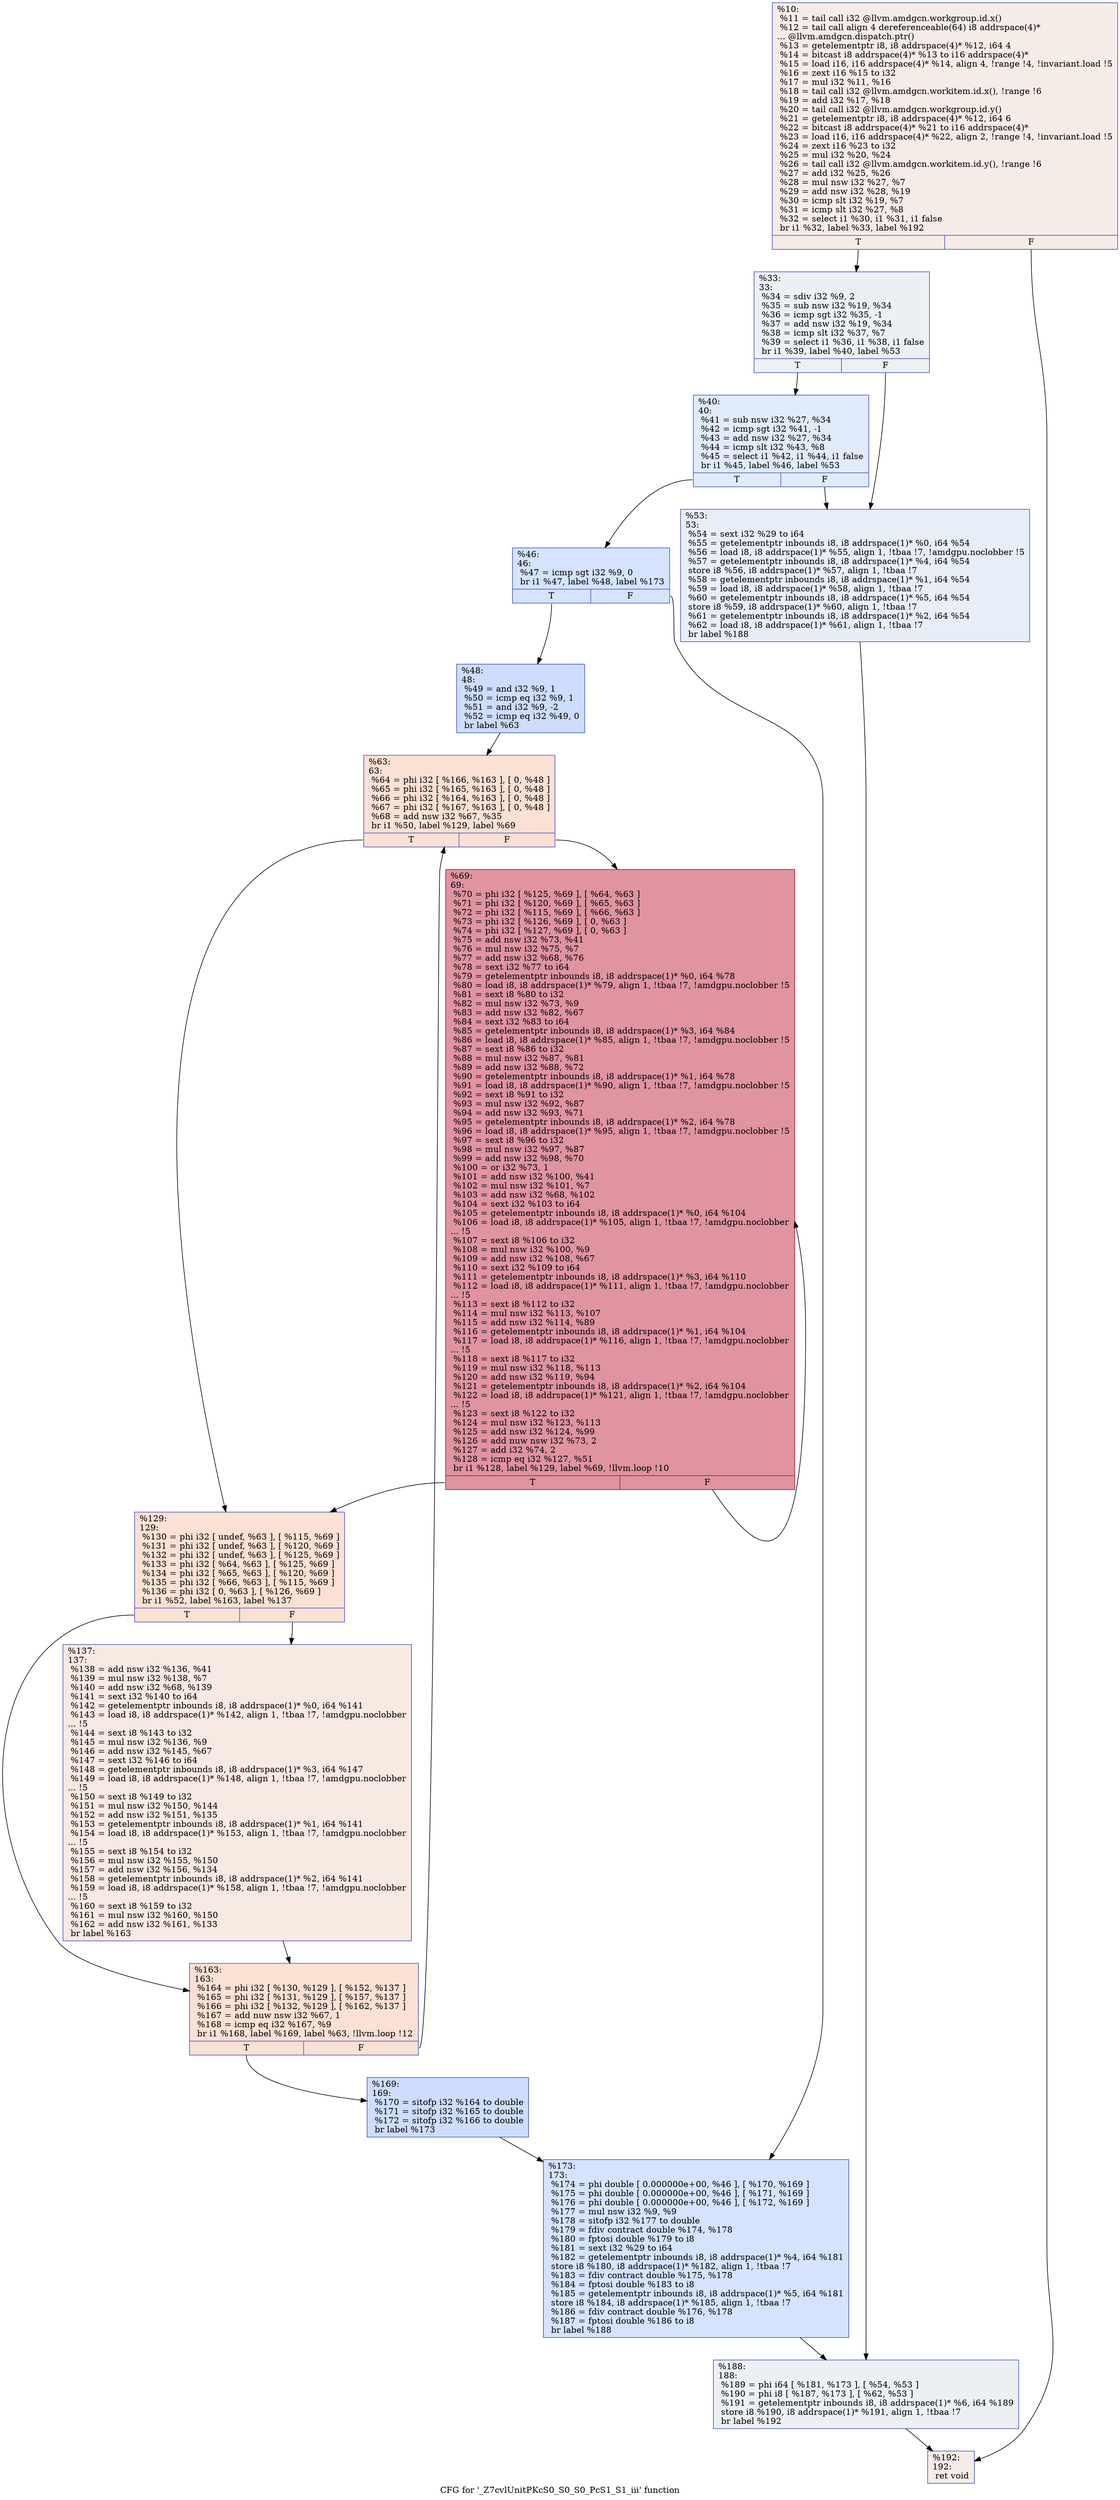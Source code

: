 digraph "CFG for '_Z7cvlUnitPKcS0_S0_S0_PcS1_S1_iii' function" {
	label="CFG for '_Z7cvlUnitPKcS0_S0_S0_PcS1_S1_iii' function";

	Node0x5e2b690 [shape=record,color="#3d50c3ff", style=filled, fillcolor="#ead5c970",label="{%10:\l  %11 = tail call i32 @llvm.amdgcn.workgroup.id.x()\l  %12 = tail call align 4 dereferenceable(64) i8 addrspace(4)*\l... @llvm.amdgcn.dispatch.ptr()\l  %13 = getelementptr i8, i8 addrspace(4)* %12, i64 4\l  %14 = bitcast i8 addrspace(4)* %13 to i16 addrspace(4)*\l  %15 = load i16, i16 addrspace(4)* %14, align 4, !range !4, !invariant.load !5\l  %16 = zext i16 %15 to i32\l  %17 = mul i32 %11, %16\l  %18 = tail call i32 @llvm.amdgcn.workitem.id.x(), !range !6\l  %19 = add i32 %17, %18\l  %20 = tail call i32 @llvm.amdgcn.workgroup.id.y()\l  %21 = getelementptr i8, i8 addrspace(4)* %12, i64 6\l  %22 = bitcast i8 addrspace(4)* %21 to i16 addrspace(4)*\l  %23 = load i16, i16 addrspace(4)* %22, align 2, !range !4, !invariant.load !5\l  %24 = zext i16 %23 to i32\l  %25 = mul i32 %20, %24\l  %26 = tail call i32 @llvm.amdgcn.workitem.id.y(), !range !6\l  %27 = add i32 %25, %26\l  %28 = mul nsw i32 %27, %7\l  %29 = add nsw i32 %28, %19\l  %30 = icmp slt i32 %19, %7\l  %31 = icmp slt i32 %27, %8\l  %32 = select i1 %30, i1 %31, i1 false\l  br i1 %32, label %33, label %192\l|{<s0>T|<s1>F}}"];
	Node0x5e2b690:s0 -> Node0x5e2dbe0;
	Node0x5e2b690:s1 -> Node0x5e2dc70;
	Node0x5e2dbe0 [shape=record,color="#3d50c3ff", style=filled, fillcolor="#d6dce470",label="{%33:\l33:                                               \l  %34 = sdiv i32 %9, 2\l  %35 = sub nsw i32 %19, %34\l  %36 = icmp sgt i32 %35, -1\l  %37 = add nsw i32 %19, %34\l  %38 = icmp slt i32 %37, %7\l  %39 = select i1 %36, i1 %38, i1 false\l  br i1 %39, label %40, label %53\l|{<s0>T|<s1>F}}"];
	Node0x5e2dbe0:s0 -> Node0x5e30440;
	Node0x5e2dbe0:s1 -> Node0x5e30490;
	Node0x5e30440 [shape=record,color="#3d50c3ff", style=filled, fillcolor="#bbd1f870",label="{%40:\l40:                                               \l  %41 = sub nsw i32 %27, %34\l  %42 = icmp sgt i32 %41, -1\l  %43 = add nsw i32 %27, %34\l  %44 = icmp slt i32 %43, %8\l  %45 = select i1 %42, i1 %44, i1 false\l  br i1 %45, label %46, label %53\l|{<s0>T|<s1>F}}"];
	Node0x5e30440:s0 -> Node0x5e308c0;
	Node0x5e30440:s1 -> Node0x5e30490;
	Node0x5e308c0 [shape=record,color="#3d50c3ff", style=filled, fillcolor="#a1c0ff70",label="{%46:\l46:                                               \l  %47 = icmp sgt i32 %9, 0\l  br i1 %47, label %48, label %173\l|{<s0>T|<s1>F}}"];
	Node0x5e308c0:s0 -> Node0x5e30a80;
	Node0x5e308c0:s1 -> Node0x5e30ad0;
	Node0x5e30a80 [shape=record,color="#3d50c3ff", style=filled, fillcolor="#8fb1fe70",label="{%48:\l48:                                               \l  %49 = and i32 %9, 1\l  %50 = icmp eq i32 %9, 1\l  %51 = and i32 %9, -2\l  %52 = icmp eq i32 %49, 0\l  br label %63\l}"];
	Node0x5e30a80 -> Node0x5e30eb0;
	Node0x5e30490 [shape=record,color="#3d50c3ff", style=filled, fillcolor="#cbd8ee70",label="{%53:\l53:                                               \l  %54 = sext i32 %29 to i64\l  %55 = getelementptr inbounds i8, i8 addrspace(1)* %0, i64 %54\l  %56 = load i8, i8 addrspace(1)* %55, align 1, !tbaa !7, !amdgpu.noclobber !5\l  %57 = getelementptr inbounds i8, i8 addrspace(1)* %4, i64 %54\l  store i8 %56, i8 addrspace(1)* %57, align 1, !tbaa !7\l  %58 = getelementptr inbounds i8, i8 addrspace(1)* %1, i64 %54\l  %59 = load i8, i8 addrspace(1)* %58, align 1, !tbaa !7\l  %60 = getelementptr inbounds i8, i8 addrspace(1)* %5, i64 %54\l  store i8 %59, i8 addrspace(1)* %60, align 1, !tbaa !7\l  %61 = getelementptr inbounds i8, i8 addrspace(1)* %2, i64 %54\l  %62 = load i8, i8 addrspace(1)* %61, align 1, !tbaa !7\l  br label %188\l}"];
	Node0x5e30490 -> Node0x5e31d30;
	Node0x5e30eb0 [shape=record,color="#3d50c3ff", style=filled, fillcolor="#f7b99e70",label="{%63:\l63:                                               \l  %64 = phi i32 [ %166, %163 ], [ 0, %48 ]\l  %65 = phi i32 [ %165, %163 ], [ 0, %48 ]\l  %66 = phi i32 [ %164, %163 ], [ 0, %48 ]\l  %67 = phi i32 [ %167, %163 ], [ 0, %48 ]\l  %68 = add nsw i32 %67, %35\l  br i1 %50, label %129, label %69\l|{<s0>T|<s1>F}}"];
	Node0x5e30eb0:s0 -> Node0x5e32560;
	Node0x5e30eb0:s1 -> Node0x5e325f0;
	Node0x5e325f0 [shape=record,color="#b70d28ff", style=filled, fillcolor="#b70d2870",label="{%69:\l69:                                               \l  %70 = phi i32 [ %125, %69 ], [ %64, %63 ]\l  %71 = phi i32 [ %120, %69 ], [ %65, %63 ]\l  %72 = phi i32 [ %115, %69 ], [ %66, %63 ]\l  %73 = phi i32 [ %126, %69 ], [ 0, %63 ]\l  %74 = phi i32 [ %127, %69 ], [ 0, %63 ]\l  %75 = add nsw i32 %73, %41\l  %76 = mul nsw i32 %75, %7\l  %77 = add nsw i32 %68, %76\l  %78 = sext i32 %77 to i64\l  %79 = getelementptr inbounds i8, i8 addrspace(1)* %0, i64 %78\l  %80 = load i8, i8 addrspace(1)* %79, align 1, !tbaa !7, !amdgpu.noclobber !5\l  %81 = sext i8 %80 to i32\l  %82 = mul nsw i32 %73, %9\l  %83 = add nsw i32 %82, %67\l  %84 = sext i32 %83 to i64\l  %85 = getelementptr inbounds i8, i8 addrspace(1)* %3, i64 %84\l  %86 = load i8, i8 addrspace(1)* %85, align 1, !tbaa !7, !amdgpu.noclobber !5\l  %87 = sext i8 %86 to i32\l  %88 = mul nsw i32 %87, %81\l  %89 = add nsw i32 %88, %72\l  %90 = getelementptr inbounds i8, i8 addrspace(1)* %1, i64 %78\l  %91 = load i8, i8 addrspace(1)* %90, align 1, !tbaa !7, !amdgpu.noclobber !5\l  %92 = sext i8 %91 to i32\l  %93 = mul nsw i32 %92, %87\l  %94 = add nsw i32 %93, %71\l  %95 = getelementptr inbounds i8, i8 addrspace(1)* %2, i64 %78\l  %96 = load i8, i8 addrspace(1)* %95, align 1, !tbaa !7, !amdgpu.noclobber !5\l  %97 = sext i8 %96 to i32\l  %98 = mul nsw i32 %97, %87\l  %99 = add nsw i32 %98, %70\l  %100 = or i32 %73, 1\l  %101 = add nsw i32 %100, %41\l  %102 = mul nsw i32 %101, %7\l  %103 = add nsw i32 %68, %102\l  %104 = sext i32 %103 to i64\l  %105 = getelementptr inbounds i8, i8 addrspace(1)* %0, i64 %104\l  %106 = load i8, i8 addrspace(1)* %105, align 1, !tbaa !7, !amdgpu.noclobber\l... !5\l  %107 = sext i8 %106 to i32\l  %108 = mul nsw i32 %100, %9\l  %109 = add nsw i32 %108, %67\l  %110 = sext i32 %109 to i64\l  %111 = getelementptr inbounds i8, i8 addrspace(1)* %3, i64 %110\l  %112 = load i8, i8 addrspace(1)* %111, align 1, !tbaa !7, !amdgpu.noclobber\l... !5\l  %113 = sext i8 %112 to i32\l  %114 = mul nsw i32 %113, %107\l  %115 = add nsw i32 %114, %89\l  %116 = getelementptr inbounds i8, i8 addrspace(1)* %1, i64 %104\l  %117 = load i8, i8 addrspace(1)* %116, align 1, !tbaa !7, !amdgpu.noclobber\l... !5\l  %118 = sext i8 %117 to i32\l  %119 = mul nsw i32 %118, %113\l  %120 = add nsw i32 %119, %94\l  %121 = getelementptr inbounds i8, i8 addrspace(1)* %2, i64 %104\l  %122 = load i8, i8 addrspace(1)* %121, align 1, !tbaa !7, !amdgpu.noclobber\l... !5\l  %123 = sext i8 %122 to i32\l  %124 = mul nsw i32 %123, %113\l  %125 = add nsw i32 %124, %99\l  %126 = add nuw nsw i32 %73, 2\l  %127 = add i32 %74, 2\l  %128 = icmp eq i32 %127, %51\l  br i1 %128, label %129, label %69, !llvm.loop !10\l|{<s0>T|<s1>F}}"];
	Node0x5e325f0:s0 -> Node0x5e32560;
	Node0x5e325f0:s1 -> Node0x5e325f0;
	Node0x5e32560 [shape=record,color="#3d50c3ff", style=filled, fillcolor="#f7b99e70",label="{%129:\l129:                                              \l  %130 = phi i32 [ undef, %63 ], [ %115, %69 ]\l  %131 = phi i32 [ undef, %63 ], [ %120, %69 ]\l  %132 = phi i32 [ undef, %63 ], [ %125, %69 ]\l  %133 = phi i32 [ %64, %63 ], [ %125, %69 ]\l  %134 = phi i32 [ %65, %63 ], [ %120, %69 ]\l  %135 = phi i32 [ %66, %63 ], [ %115, %69 ]\l  %136 = phi i32 [ 0, %63 ], [ %126, %69 ]\l  br i1 %52, label %163, label %137\l|{<s0>T|<s1>F}}"];
	Node0x5e32560:s0 -> Node0x5e31e30;
	Node0x5e32560:s1 -> Node0x5e35880;
	Node0x5e35880 [shape=record,color="#3d50c3ff", style=filled, fillcolor="#efcebd70",label="{%137:\l137:                                              \l  %138 = add nsw i32 %136, %41\l  %139 = mul nsw i32 %138, %7\l  %140 = add nsw i32 %68, %139\l  %141 = sext i32 %140 to i64\l  %142 = getelementptr inbounds i8, i8 addrspace(1)* %0, i64 %141\l  %143 = load i8, i8 addrspace(1)* %142, align 1, !tbaa !7, !amdgpu.noclobber\l... !5\l  %144 = sext i8 %143 to i32\l  %145 = mul nsw i32 %136, %9\l  %146 = add nsw i32 %145, %67\l  %147 = sext i32 %146 to i64\l  %148 = getelementptr inbounds i8, i8 addrspace(1)* %3, i64 %147\l  %149 = load i8, i8 addrspace(1)* %148, align 1, !tbaa !7, !amdgpu.noclobber\l... !5\l  %150 = sext i8 %149 to i32\l  %151 = mul nsw i32 %150, %144\l  %152 = add nsw i32 %151, %135\l  %153 = getelementptr inbounds i8, i8 addrspace(1)* %1, i64 %141\l  %154 = load i8, i8 addrspace(1)* %153, align 1, !tbaa !7, !amdgpu.noclobber\l... !5\l  %155 = sext i8 %154 to i32\l  %156 = mul nsw i32 %155, %150\l  %157 = add nsw i32 %156, %134\l  %158 = getelementptr inbounds i8, i8 addrspace(1)* %2, i64 %141\l  %159 = load i8, i8 addrspace(1)* %158, align 1, !tbaa !7, !amdgpu.noclobber\l... !5\l  %160 = sext i8 %159 to i32\l  %161 = mul nsw i32 %160, %150\l  %162 = add nsw i32 %161, %133\l  br label %163\l}"];
	Node0x5e35880 -> Node0x5e31e30;
	Node0x5e31e30 [shape=record,color="#3d50c3ff", style=filled, fillcolor="#f7b99e70",label="{%163:\l163:                                              \l  %164 = phi i32 [ %130, %129 ], [ %152, %137 ]\l  %165 = phi i32 [ %131, %129 ], [ %157, %137 ]\l  %166 = phi i32 [ %132, %129 ], [ %162, %137 ]\l  %167 = add nuw nsw i32 %67, 1\l  %168 = icmp eq i32 %167, %9\l  br i1 %168, label %169, label %63, !llvm.loop !12\l|{<s0>T|<s1>F}}"];
	Node0x5e31e30:s0 -> Node0x5e36af0;
	Node0x5e31e30:s1 -> Node0x5e30eb0;
	Node0x5e36af0 [shape=record,color="#3d50c3ff", style=filled, fillcolor="#8fb1fe70",label="{%169:\l169:                                              \l  %170 = sitofp i32 %164 to double\l  %171 = sitofp i32 %165 to double\l  %172 = sitofp i32 %166 to double\l  br label %173\l}"];
	Node0x5e36af0 -> Node0x5e30ad0;
	Node0x5e30ad0 [shape=record,color="#3d50c3ff", style=filled, fillcolor="#a1c0ff70",label="{%173:\l173:                                              \l  %174 = phi double [ 0.000000e+00, %46 ], [ %170, %169 ]\l  %175 = phi double [ 0.000000e+00, %46 ], [ %171, %169 ]\l  %176 = phi double [ 0.000000e+00, %46 ], [ %172, %169 ]\l  %177 = mul nsw i32 %9, %9\l  %178 = sitofp i32 %177 to double\l  %179 = fdiv contract double %174, %178\l  %180 = fptosi double %179 to i8\l  %181 = sext i32 %29 to i64\l  %182 = getelementptr inbounds i8, i8 addrspace(1)* %4, i64 %181\l  store i8 %180, i8 addrspace(1)* %182, align 1, !tbaa !7\l  %183 = fdiv contract double %175, %178\l  %184 = fptosi double %183 to i8\l  %185 = getelementptr inbounds i8, i8 addrspace(1)* %5, i64 %181\l  store i8 %184, i8 addrspace(1)* %185, align 1, !tbaa !7\l  %186 = fdiv contract double %176, %178\l  %187 = fptosi double %186 to i8\l  br label %188\l}"];
	Node0x5e30ad0 -> Node0x5e31d30;
	Node0x5e31d30 [shape=record,color="#3d50c3ff", style=filled, fillcolor="#d6dce470",label="{%188:\l188:                                              \l  %189 = phi i64 [ %181, %173 ], [ %54, %53 ]\l  %190 = phi i8 [ %187, %173 ], [ %62, %53 ]\l  %191 = getelementptr inbounds i8, i8 addrspace(1)* %6, i64 %189\l  store i8 %190, i8 addrspace(1)* %191, align 1, !tbaa !7\l  br label %192\l}"];
	Node0x5e31d30 -> Node0x5e2dc70;
	Node0x5e2dc70 [shape=record,color="#3d50c3ff", style=filled, fillcolor="#ead5c970",label="{%192:\l192:                                              \l  ret void\l}"];
}
